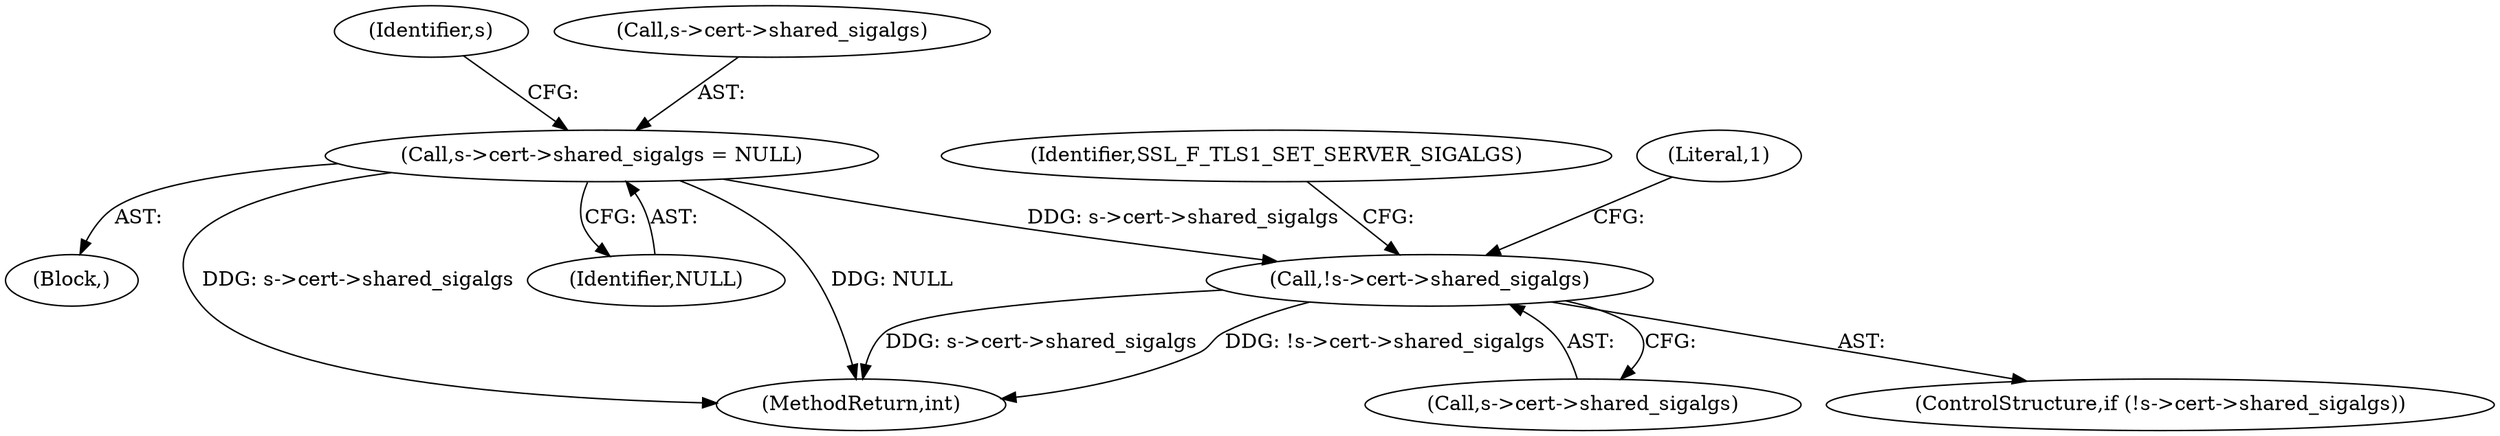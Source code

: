 digraph "0_openssl_76343947ada960b6269090638f5391068daee88d@pointer" {
"1000177" [label="(Call,!s->cert->shared_sigalgs)"];
"1000122" [label="(Call,s->cert->shared_sigalgs = NULL)"];
"1000128" [label="(Identifier,NULL)"];
"1000205" [label="(MethodReturn,int)"];
"1000132" [label="(Identifier,s)"];
"1000178" [label="(Call,s->cert->shared_sigalgs)"];
"1000176" [label="(ControlStructure,if (!s->cert->shared_sigalgs))"];
"1000185" [label="(Identifier,SSL_F_TLS1_SET_SERVER_SIGALGS)"];
"1000197" [label="(Literal,1)"];
"1000177" [label="(Call,!s->cert->shared_sigalgs)"];
"1000122" [label="(Call,s->cert->shared_sigalgs = NULL)"];
"1000115" [label="(Block,)"];
"1000123" [label="(Call,s->cert->shared_sigalgs)"];
"1000177" -> "1000176"  [label="AST: "];
"1000177" -> "1000178"  [label="CFG: "];
"1000178" -> "1000177"  [label="AST: "];
"1000185" -> "1000177"  [label="CFG: "];
"1000197" -> "1000177"  [label="CFG: "];
"1000177" -> "1000205"  [label="DDG: s->cert->shared_sigalgs"];
"1000177" -> "1000205"  [label="DDG: !s->cert->shared_sigalgs"];
"1000122" -> "1000177"  [label="DDG: s->cert->shared_sigalgs"];
"1000122" -> "1000115"  [label="AST: "];
"1000122" -> "1000128"  [label="CFG: "];
"1000123" -> "1000122"  [label="AST: "];
"1000128" -> "1000122"  [label="AST: "];
"1000132" -> "1000122"  [label="CFG: "];
"1000122" -> "1000205"  [label="DDG: NULL"];
"1000122" -> "1000205"  [label="DDG: s->cert->shared_sigalgs"];
}
